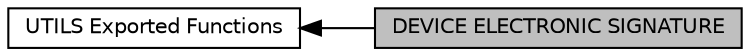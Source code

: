 digraph "DEVICE ELECTRONIC SIGNATURE"
{
  edge [fontname="Helvetica",fontsize="10",labelfontname="Helvetica",labelfontsize="10"];
  node [fontname="Helvetica",fontsize="10",shape=box];
  rankdir=LR;
  Node2 [label="UTILS Exported Functions",height=0.2,width=0.4,color="black", fillcolor="white", style="filled",URL="$group__UTILS__LL__Exported__Functions.html",tooltip=" "];
  Node1 [label="DEVICE ELECTRONIC SIGNATURE",height=0.2,width=0.4,color="black", fillcolor="grey75", style="filled", fontcolor="black",tooltip=" "];
  Node2->Node1 [shape=plaintext, dir="back", style="solid"];
}
